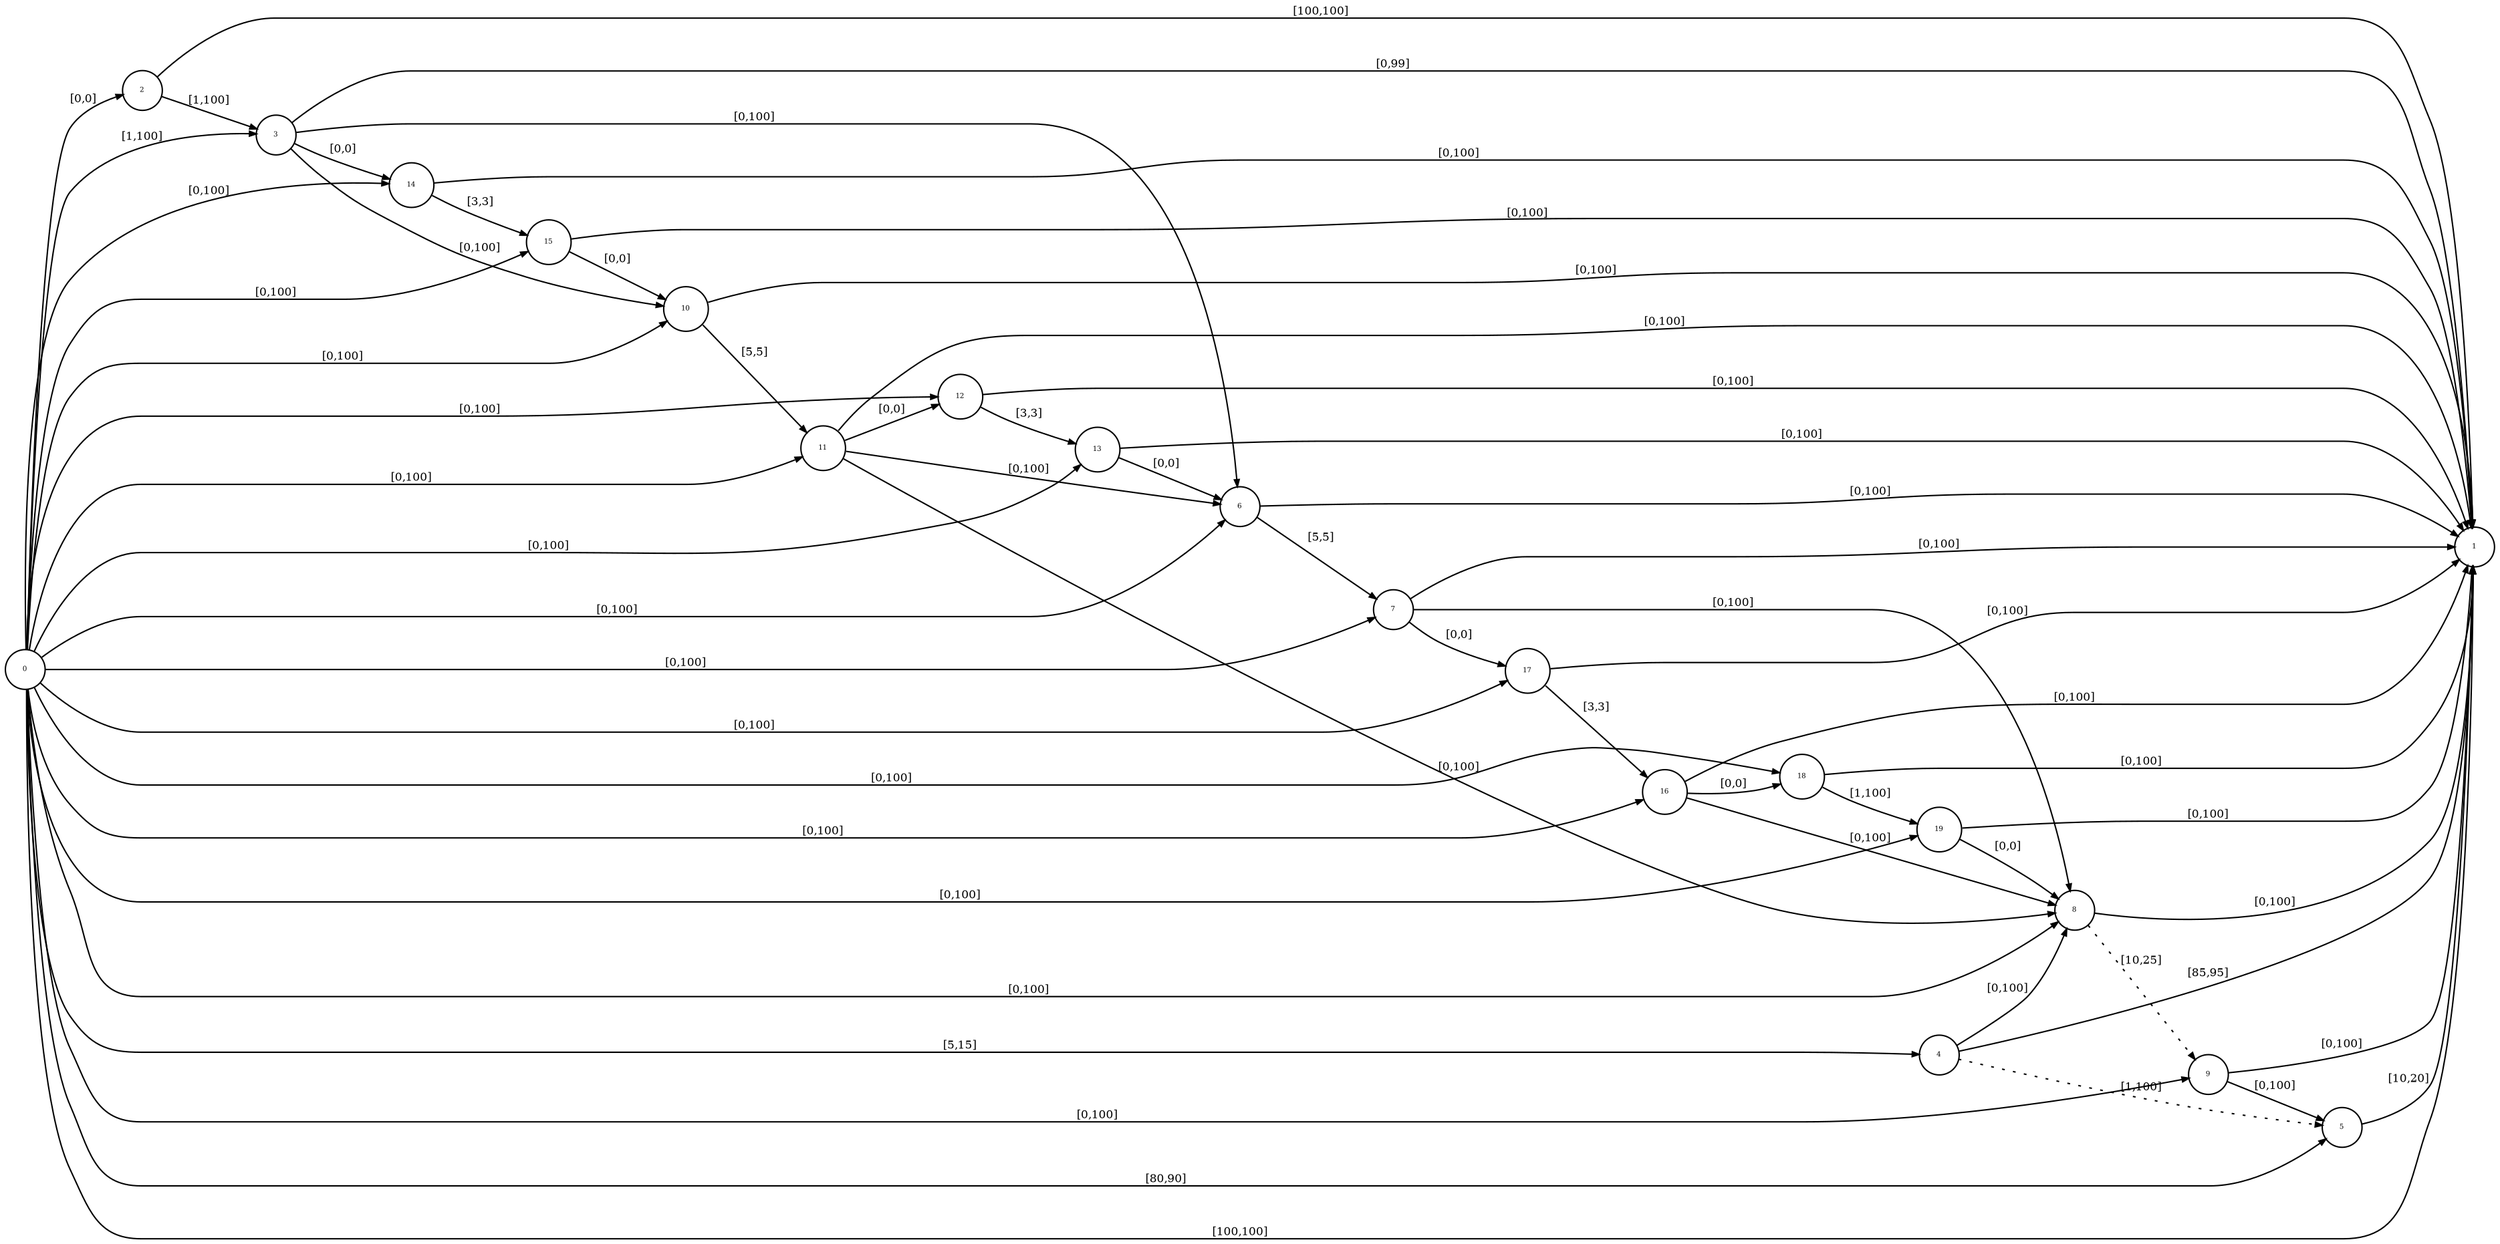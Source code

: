 digraph stnu {
	rankdir=LR;
	node [with=.2, height=.2, fontsize=5, shape=circle, style=filled, fillcolor=white];	2 -> 1 [fontsize=8, arrowsize= .5, label = "[100,100]"];
	2 -> 3 [fontsize=8, arrowsize= .5, label = "[1,100]"];
	3 -> 1 [fontsize=8, arrowsize= .5, label = "[0,99]"];
	3 -> 6 [fontsize=8, arrowsize= .5, label = "[0,100]"];
	3 -> 10 [fontsize=8, arrowsize= .5, label = "[0,100]"];
	3 -> 14 [fontsize=8, arrowsize= .5, label = "[0,0]"];
	4 -> 1 [fontsize=8, arrowsize= .5, label = "[85,95]"];
	4 -> 8 [fontsize=8, arrowsize= .5, label = "[0,100]"];
	4 -> 5 [fontsize=8, arrowsize= .5, style= dotted, label = "[1,100]"];
	5 -> 1 [fontsize=8, arrowsize= .5, label = "[10,20]"];
	6 -> 1 [fontsize=8, arrowsize= .5, label = "[0,100]"];
	6 -> 7 [fontsize=8, arrowsize= .5, label = "[5,5]"];
	7 -> 1 [fontsize=8, arrowsize= .5, label = "[0,100]"];
	7 -> 17 [fontsize=8, arrowsize= .5, label = "[0,0]"];
	7 -> 8 [fontsize=8, arrowsize= .5, label = "[0,100]"];
	8 -> 1 [fontsize=8, arrowsize= .5, label = "[0,100]"];
	8 -> 9 [fontsize=8, arrowsize= .5, style= dotted, label = "[10,25]"];
	9 -> 1 [fontsize=8, arrowsize= .5, label = "[0,100]"];
	9 -> 5 [fontsize=8, arrowsize= .5, label = "[0,100]"];
	10 -> 1 [fontsize=8, arrowsize= .5, label = "[0,100]"];
	10 -> 11 [fontsize=8, arrowsize= .5, label = "[5,5]"];
	11 -> 1 [fontsize=8, arrowsize= .5, label = "[0,100]"];
	11 -> 6 [fontsize=8, arrowsize= .5, label = "[0,100]"];
	11 -> 8 [fontsize=8, arrowsize= .5, label = "[0,100]"];
	11 -> 12 [fontsize=8, arrowsize= .5, label = "[0,0]"];
	12 -> 1 [fontsize=8, arrowsize= .5, label = "[0,100]"];
	12 -> 13 [fontsize=8, arrowsize= .5, label = "[3,3]"];
	13 -> 1 [fontsize=8, arrowsize= .5, label = "[0,100]"];
	13 -> 6 [fontsize=8, arrowsize= .5, label = "[0,0]"];
	14 -> 1 [fontsize=8, arrowsize= .5, label = "[0,100]"];
	14 -> 15 [fontsize=8, arrowsize= .5, label = "[3,3]"];
	15 -> 1 [fontsize=8, arrowsize= .5, label = "[0,100]"];
	15 -> 10 [fontsize=8, arrowsize= .5, label = "[0,0]"];
	16 -> 1 [fontsize=8, arrowsize= .5, label = "[0,100]"];
	16 -> 18 [fontsize=8, arrowsize= .5, label = "[0,0]"];
	16 -> 8 [fontsize=8, arrowsize= .5, label = "[0,100]"];
	17 -> 1 [fontsize=8, arrowsize= .5, label = "[0,100]"];
	17 -> 16 [fontsize=8, arrowsize= .5, label = "[3,3]"];
	18 -> 1 [fontsize=8, arrowsize= .5, label = "[0,100]"];
	18 -> 19 [fontsize=8, arrowsize= .5, label = "[1,100]"];
	19 -> 1 [fontsize=8, arrowsize= .5, label = "[0,100]"];
	19 -> 8 [fontsize=8, arrowsize= .5, label = "[0,0]"];
	0 -> 1 [fontsize=8, arrowsize= .5, label = "[100,100]"];
	0 -> 2 [fontsize=8, arrowsize= .5, label = "[0,0]"];
	0 -> 3 [fontsize=8, arrowsize= .5, label = "[1,100]"];
	0 -> 4 [fontsize=8, arrowsize= .5, label = "[5,15]"];
	0 -> 5 [fontsize=8, arrowsize= .5, label = "[80,90]"];
	0 -> 6 [fontsize=8, arrowsize= .5, label = "[0,100]"];
	0 -> 7 [fontsize=8, arrowsize= .5, label = "[0,100]"];
	0 -> 8 [fontsize=8, arrowsize= .5, label = "[0,100]"];
	0 -> 9 [fontsize=8, arrowsize= .5, label = "[0,100]"];
	0 -> 10 [fontsize=8, arrowsize= .5, label = "[0,100]"];
	0 -> 11 [fontsize=8, arrowsize= .5, label = "[0,100]"];
	0 -> 12 [fontsize=8, arrowsize= .5, label = "[0,100]"];
	0 -> 13 [fontsize=8, arrowsize= .5, label = "[0,100]"];
	0 -> 14 [fontsize=8, arrowsize= .5, label = "[0,100]"];
	0 -> 15 [fontsize=8, arrowsize= .5, label = "[0,100]"];
	0 -> 16 [fontsize=8, arrowsize= .5, label = "[0,100]"];
	0 -> 17 [fontsize=8, arrowsize= .5, label = "[0,100]"];
	0 -> 18 [fontsize=8, arrowsize= .5, label = "[0,100]"];
	0 -> 19 [fontsize=8, arrowsize= .5, label = "[0,100]"];

}

